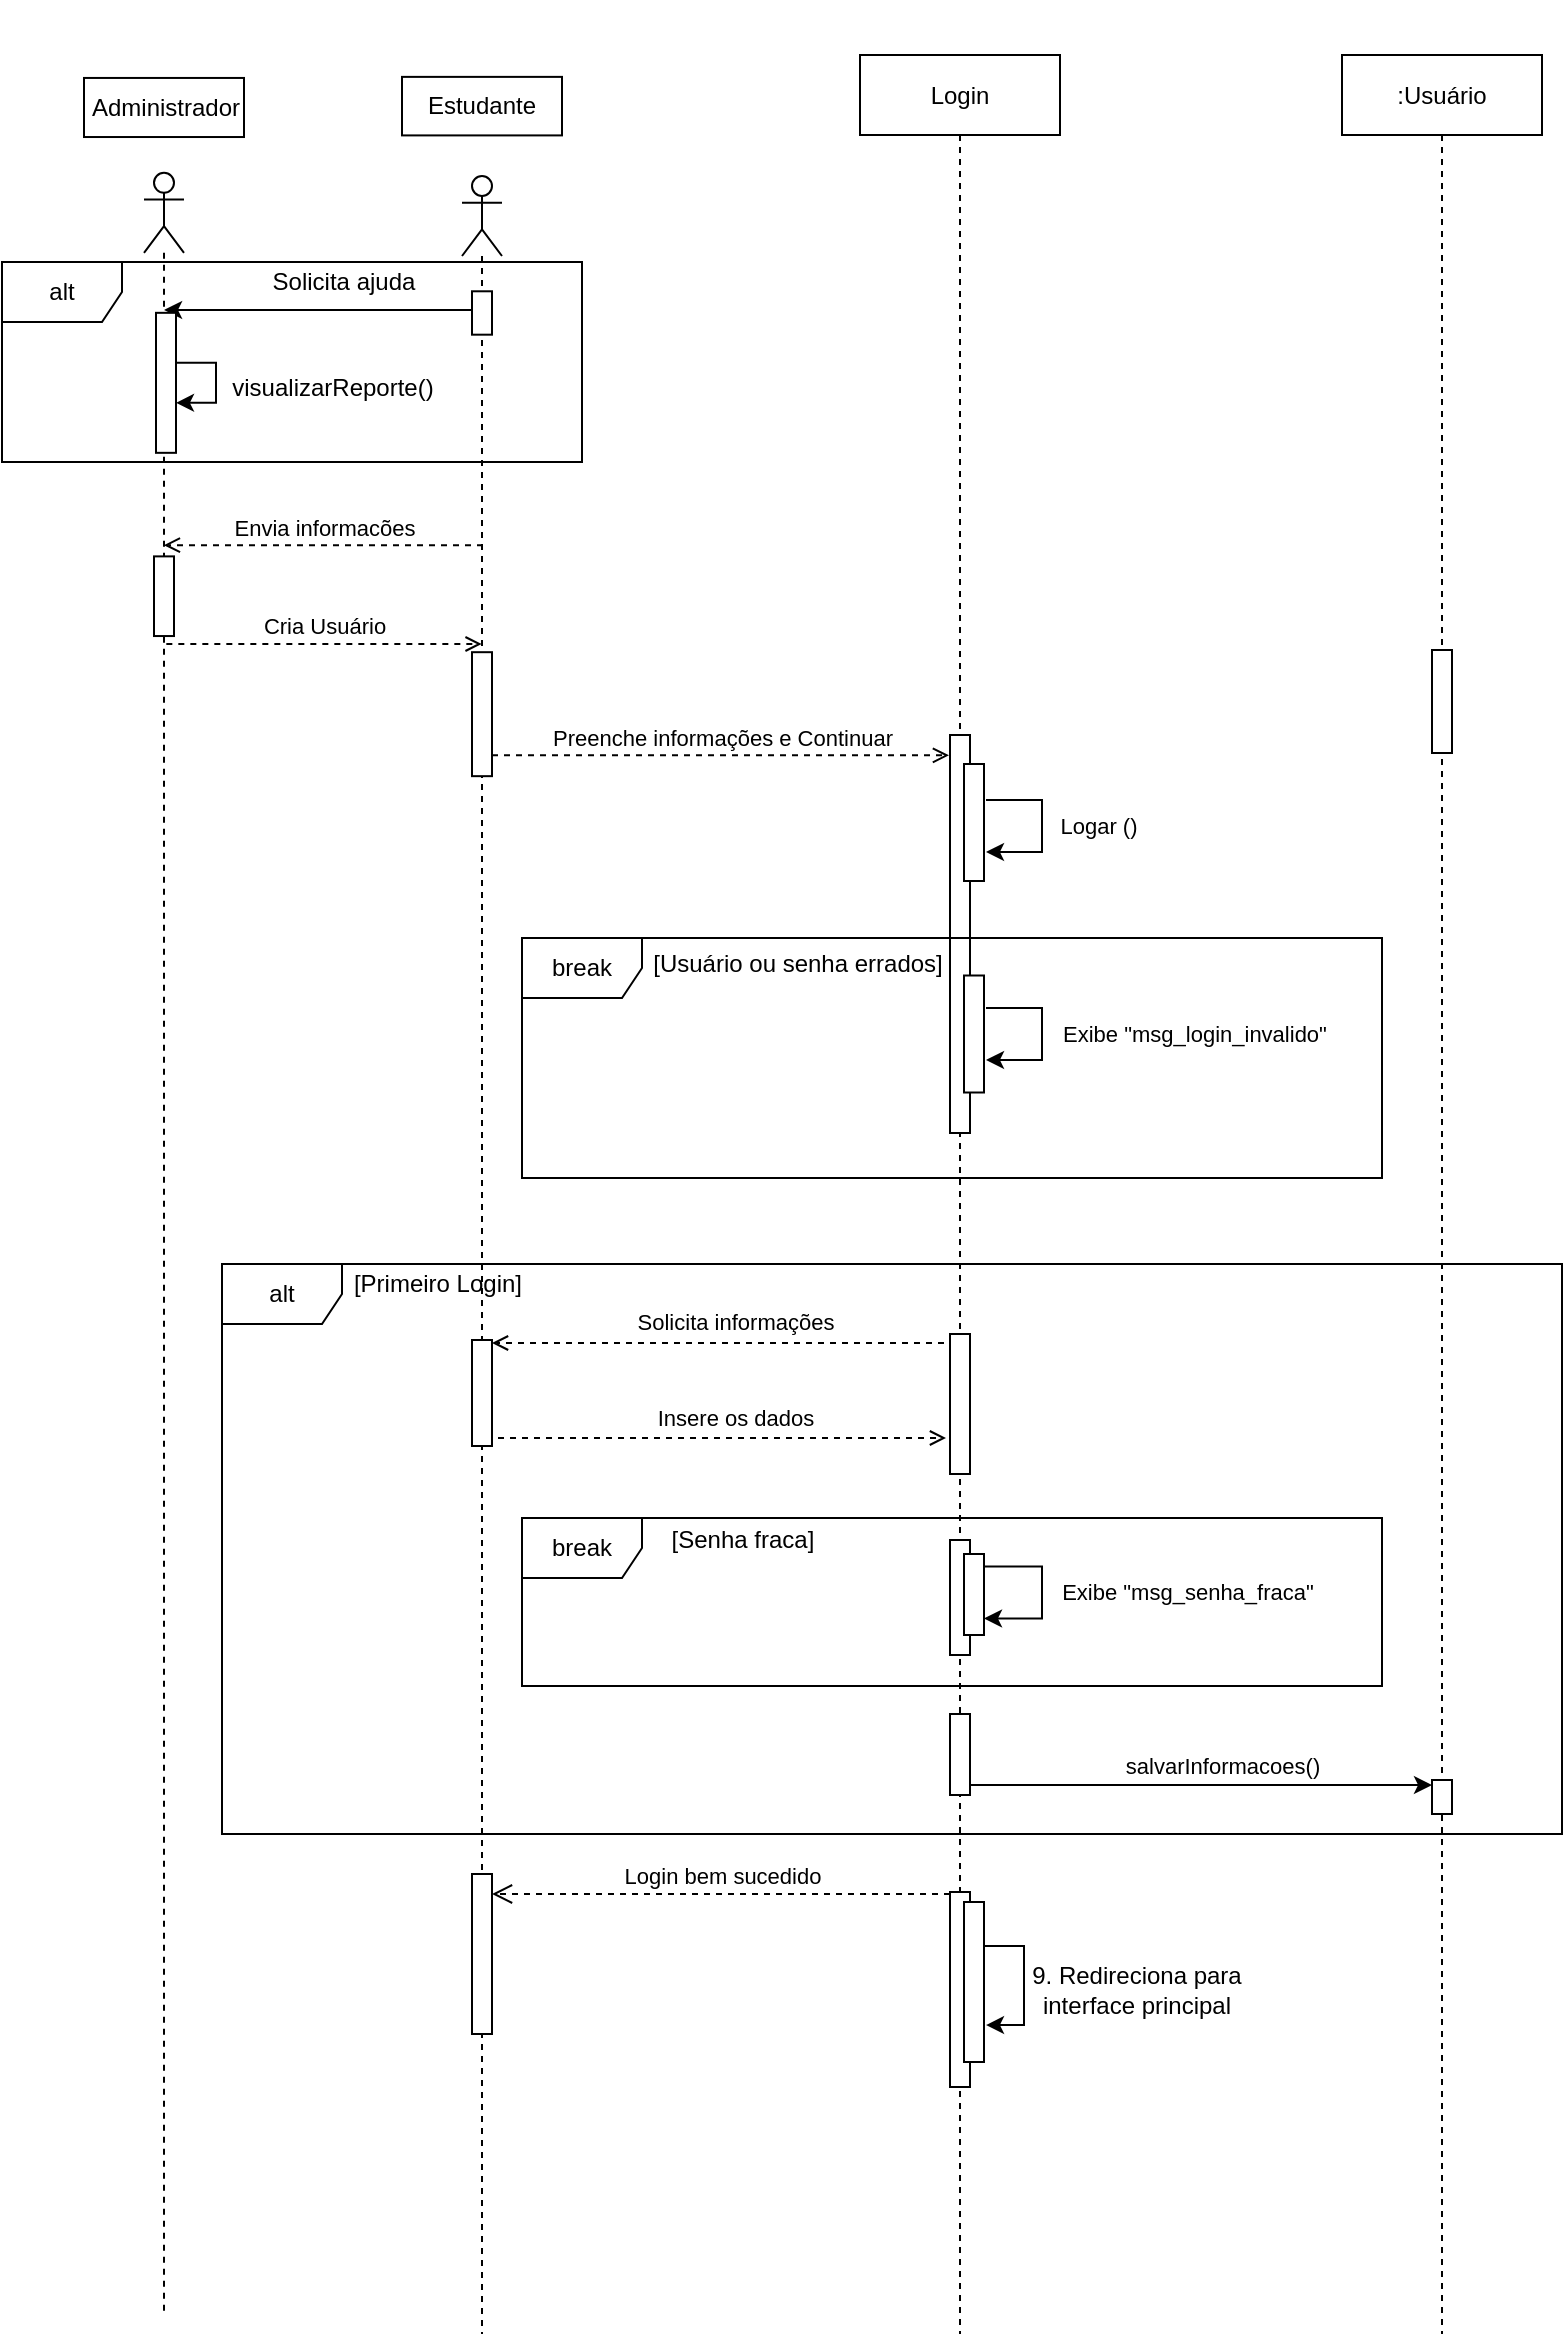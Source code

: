 <mxfile version="27.1.1">
  <diagram name="Page-1" id="2YBvvXClWsGukQMizWep">
    <mxGraphModel dx="564" dy="311" grid="1" gridSize="10" guides="1" tooltips="1" connect="1" arrows="1" fold="1" page="1" pageScale="1" pageWidth="850" pageHeight="1100" math="0" shadow="0">
      <root>
        <mxCell id="0" />
        <mxCell id="1" parent="0" />
        <mxCell id="6BkVtb6d-tIbxzMtLwiw-21" value=":Usuário" style="shape=umlLifeline;perimeter=lifelinePerimeter;whiteSpace=wrap;html=1;container=1;dropTarget=0;collapsible=0;recursiveResize=0;outlineConnect=0;portConstraint=eastwest;newEdgeStyle={&quot;curved&quot;:0,&quot;rounded&quot;:0};" parent="1" vertex="1">
          <mxGeometry x="690" y="60.5" width="100" height="1139.5" as="geometry" />
        </mxCell>
        <mxCell id="qodFiUyS9P58C6VZK8tV-1" value="" style="html=1;points=[[0,0,0,0,5],[0,1,0,0,-5],[1,0,0,0,5],[1,1,0,0,-5]];perimeter=orthogonalPerimeter;outlineConnect=0;targetShapes=umlLifeline;portConstraint=eastwest;newEdgeStyle={&quot;curved&quot;:0,&quot;rounded&quot;:0};" vertex="1" parent="6BkVtb6d-tIbxzMtLwiw-21">
          <mxGeometry x="45" y="297.5" width="10" height="51.5" as="geometry" />
        </mxCell>
        <mxCell id="6BkVtb6d-tIbxzMtLwiw-28" value="Login" style="shape=umlLifeline;perimeter=lifelinePerimeter;whiteSpace=wrap;html=1;container=1;dropTarget=0;collapsible=0;recursiveResize=0;outlineConnect=0;portConstraint=eastwest;newEdgeStyle={&quot;curved&quot;:0,&quot;rounded&quot;:0};" parent="1" vertex="1">
          <mxGeometry x="449" y="60.5" width="100" height="1139.5" as="geometry" />
        </mxCell>
        <mxCell id="6BkVtb6d-tIbxzMtLwiw-29" value="" style="html=1;points=[[0,0,0,0,5],[0,1,0,0,-5],[1,0,0,0,5],[1,1,0,0,-5]];perimeter=orthogonalPerimeter;outlineConnect=0;targetShapes=umlLifeline;portConstraint=eastwest;newEdgeStyle={&quot;curved&quot;:0,&quot;rounded&quot;:0};" parent="6BkVtb6d-tIbxzMtLwiw-28" vertex="1">
          <mxGeometry x="45" y="340" width="10" height="199" as="geometry" />
        </mxCell>
        <mxCell id="6BkVtb6d-tIbxzMtLwiw-65" value="" style="html=1;points=[[0,0,0,0,5],[0,1,0,0,-5],[1,0,0,0,5],[1,1,0,0,-5]];perimeter=orthogonalPerimeter;outlineConnect=0;targetShapes=umlLifeline;portConstraint=eastwest;newEdgeStyle={&quot;curved&quot;:0,&quot;rounded&quot;:0};" parent="6BkVtb6d-tIbxzMtLwiw-28" vertex="1">
          <mxGeometry x="45" y="918.5" width="10" height="97.5" as="geometry" />
        </mxCell>
        <mxCell id="6BkVtb6d-tIbxzMtLwiw-66" value="" style="html=1;points=[[0,0,0,0,5],[0,1,0,0,-5],[1,0,0,0,5],[1,1,0,0,-5]];perimeter=orthogonalPerimeter;outlineConnect=0;targetShapes=umlLifeline;portConstraint=eastwest;newEdgeStyle={&quot;curved&quot;:0,&quot;rounded&quot;:0};" parent="6BkVtb6d-tIbxzMtLwiw-28" vertex="1">
          <mxGeometry x="52" y="923.5" width="10" height="80" as="geometry" />
        </mxCell>
        <mxCell id="6BkVtb6d-tIbxzMtLwiw-33" style="edgeStyle=orthogonalEdgeStyle;rounded=0;orthogonalLoop=1;jettySize=auto;html=1;curved=0;" parent="6BkVtb6d-tIbxzMtLwiw-28" edge="1">
          <mxGeometry relative="1" as="geometry">
            <Array as="points">
              <mxPoint x="91" y="373" />
              <mxPoint x="91" y="399" />
            </Array>
            <mxPoint x="63" y="372.503" as="sourcePoint" />
            <mxPoint x="63" y="398.503" as="targetPoint" />
          </mxGeometry>
        </mxCell>
        <mxCell id="6BkVtb6d-tIbxzMtLwiw-82" value="" style="html=1;points=[[0,0,0,0,5],[0,1,0,0,-5],[1,0,0,0,5],[1,1,0,0,-5]];perimeter=orthogonalPerimeter;outlineConnect=0;targetShapes=umlLifeline;portConstraint=eastwest;newEdgeStyle={&quot;curved&quot;:0,&quot;rounded&quot;:0};" parent="6BkVtb6d-tIbxzMtLwiw-28" vertex="1">
          <mxGeometry x="45" y="742.5" width="10" height="57.5" as="geometry" />
        </mxCell>
        <mxCell id="qodFiUyS9P58C6VZK8tV-10" value="" style="html=1;points=[[0,0,0,0,5],[0,1,0,0,-5],[1,0,0,0,5],[1,1,0,0,-5]];perimeter=orthogonalPerimeter;outlineConnect=0;targetShapes=umlLifeline;portConstraint=eastwest;newEdgeStyle={&quot;curved&quot;:0,&quot;rounded&quot;:0};" vertex="1" parent="6BkVtb6d-tIbxzMtLwiw-28">
          <mxGeometry x="45" y="829.5" width="10" height="40.5" as="geometry" />
        </mxCell>
        <mxCell id="qodFiUyS9P58C6VZK8tV-13" value="" style="html=1;points=[[0,0,0,0,5],[0,1,0,0,-5],[1,0,0,0,5],[1,1,0,0,-5]];perimeter=orthogonalPerimeter;outlineConnect=0;targetShapes=umlLifeline;portConstraint=eastwest;newEdgeStyle={&quot;curved&quot;:0,&quot;rounded&quot;:0};" vertex="1" parent="6BkVtb6d-tIbxzMtLwiw-28">
          <mxGeometry x="52" y="354.5" width="10" height="58.5" as="geometry" />
        </mxCell>
        <mxCell id="qodFiUyS9P58C6VZK8tV-15" style="edgeStyle=orthogonalEdgeStyle;rounded=0;orthogonalLoop=1;jettySize=auto;html=1;curved=0;" edge="1" parent="6BkVtb6d-tIbxzMtLwiw-28">
          <mxGeometry relative="1" as="geometry">
            <Array as="points">
              <mxPoint x="91" y="756" />
              <mxPoint x="91" y="782" />
            </Array>
            <mxPoint x="62" y="755.72" as="sourcePoint" />
            <mxPoint x="62" y="781.72" as="targetPoint" />
          </mxGeometry>
        </mxCell>
        <mxCell id="qodFiUyS9P58C6VZK8tV-16" value="" style="html=1;points=[[0,0,0,0,5],[0,1,0,0,-5],[1,0,0,0,5],[1,1,0,0,-5]];perimeter=orthogonalPerimeter;outlineConnect=0;targetShapes=umlLifeline;portConstraint=eastwest;newEdgeStyle={&quot;curved&quot;:0,&quot;rounded&quot;:0};" vertex="1" parent="6BkVtb6d-tIbxzMtLwiw-28">
          <mxGeometry x="52" y="749.5" width="10" height="40.5" as="geometry" />
        </mxCell>
        <mxCell id="6BkVtb6d-tIbxzMtLwiw-32" value="&lt;span style=&quot;font-size: 11px; text-wrap-mode: nowrap; background-color: rgb(255, 255, 255);&quot;&gt;Logar ()&lt;/span&gt;" style="text;html=1;align=center;verticalAlign=middle;whiteSpace=wrap;rounded=0;" parent="1" vertex="1">
          <mxGeometry x="536" y="431" width="65" height="30" as="geometry" />
        </mxCell>
        <mxCell id="6BkVtb6d-tIbxzMtLwiw-38" value="&lt;span style=&quot;font-size: 11px; text-wrap-mode: nowrap; background-color: rgb(255, 255, 255);&quot;&gt;Solicita informações&lt;/span&gt;" style="text;html=1;align=center;verticalAlign=middle;whiteSpace=wrap;rounded=0;" parent="1" vertex="1">
          <mxGeometry x="332" y="684" width="110" height="20" as="geometry" />
        </mxCell>
        <mxCell id="6BkVtb6d-tIbxzMtLwiw-40" value="break" style="shape=umlFrame;whiteSpace=wrap;html=1;pointerEvents=0;" parent="1" vertex="1">
          <mxGeometry x="280" y="502" width="430" height="120" as="geometry" />
        </mxCell>
        <mxCell id="6BkVtb6d-tIbxzMtLwiw-47" value="&lt;span style=&quot;font-size: 11px; text-wrap-mode: nowrap; background-color: rgb(255, 255, 255);&quot;&gt;Exibe &quot;msg_login_invalido&quot;&lt;/span&gt;&lt;span style=&quot;color: rgba(0, 0, 0, 0); font-family: monospace; font-size: 0px; text-align: start; text-wrap-mode: nowrap;&quot;&gt;%3CmxGraphModel%3E%3Croot%3E%3CmxCell%20id%3D%220%22%2F%3E%3CmxCell%20id%3D%221%22%20parent%3D%220%22%2F%3E%3CmxCell%20id%3D%222%22%20value%3D%22%26lt%3Bspan%20style%3D%26quot%3Bfont-size%3A%2011px%3B%20text-wrap-mode%3A%20nowrap%3B%20background-color%3A%20rgb(255%2C%20255%2C%20255)%3B%26quot%3B%26gt%3B5.%20Login%20(email%3BString%2C%20senha%3AString)%26lt%3B%2Fspan%26gt%3B%22%20style%3D%22text%3Bhtml%3D1%3Balign%3Dcenter%3BverticalAlign%3Dmiddle%3BwhiteSpace%3Dwrap%3Brounded%3D0%3B%22%20vertex%3D%221%22%20parent%3D%221%22%3E%3CmxGeometry%20x%3D%22510%22%20y%3D%22310%22%20width%3D%22176%22%20height%3D%2230%22%20as%3D%22geometry%22%2F%3E%3C%2FmxCell%3E%3C%2Froot%3E%3C%2FmxGraphModel%3E&lt;/span&gt;" style="text;html=1;align=center;verticalAlign=middle;whiteSpace=wrap;rounded=0;" parent="1" vertex="1">
          <mxGeometry x="546" y="535" width="141" height="30" as="geometry" />
        </mxCell>
        <mxCell id="6BkVtb6d-tIbxzMtLwiw-48" value="[Usuário ou senha errados]" style="text;html=1;align=center;verticalAlign=middle;whiteSpace=wrap;rounded=0;" parent="1" vertex="1">
          <mxGeometry x="338" y="500" width="160" height="30" as="geometry" />
        </mxCell>
        <mxCell id="6BkVtb6d-tIbxzMtLwiw-49" value="alt" style="shape=umlFrame;whiteSpace=wrap;html=1;pointerEvents=0;" parent="1" vertex="1">
          <mxGeometry x="130" y="665" width="670" height="285" as="geometry" />
        </mxCell>
        <mxCell id="6BkVtb6d-tIbxzMtLwiw-50" value="[Primeiro Login]" style="text;html=1;align=center;verticalAlign=middle;whiteSpace=wrap;rounded=0;" parent="1" vertex="1">
          <mxGeometry x="158" y="660" width="160" height="30" as="geometry" />
        </mxCell>
        <mxCell id="6BkVtb6d-tIbxzMtLwiw-51" value="" style="endArrow=open;html=1;rounded=0;dashed=1;endFill=0;" parent="1" edge="1">
          <mxGeometry width="50" height="50" relative="1" as="geometry">
            <mxPoint x="497" y="704.5" as="sourcePoint" />
            <mxPoint x="265" y="704.5" as="targetPoint" />
          </mxGeometry>
        </mxCell>
        <mxCell id="6BkVtb6d-tIbxzMtLwiw-52" value="" style="endArrow=open;html=1;rounded=0;dashed=1;endFill=0;" parent="1" edge="1">
          <mxGeometry width="50" height="50" relative="1" as="geometry">
            <mxPoint x="268.0" y="752" as="sourcePoint" />
            <mxPoint x="492" y="752" as="targetPoint" />
            <Array as="points">
              <mxPoint x="371" y="752" />
            </Array>
          </mxGeometry>
        </mxCell>
        <mxCell id="6BkVtb6d-tIbxzMtLwiw-53" value="&lt;span style=&quot;font-size: 11px; text-wrap-mode: nowrap; background-color: rgb(255, 255, 255);&quot;&gt;Insere os dados&lt;/span&gt;" style="text;html=1;align=center;verticalAlign=middle;whiteSpace=wrap;rounded=0;" parent="1" vertex="1">
          <mxGeometry x="332" y="732" width="110" height="20" as="geometry" />
        </mxCell>
        <mxCell id="6BkVtb6d-tIbxzMtLwiw-60" value="break" style="shape=umlFrame;whiteSpace=wrap;html=1;pointerEvents=0;" parent="1" vertex="1">
          <mxGeometry x="280" y="792" width="430" height="84" as="geometry" />
        </mxCell>
        <mxCell id="6BkVtb6d-tIbxzMtLwiw-62" value="&lt;span style=&quot;font-size: 11px; text-wrap-mode: nowrap; background-color: rgb(255, 255, 255);&quot;&gt;Exibe &quot;msg_senha_fraca&quot;&lt;/span&gt;&lt;span style=&quot;color: rgba(0, 0, 0, 0); font-family: monospace; font-size: 0px; text-align: start; text-wrap-mode: nowrap;&quot;&gt;%3CmxGraphModel%3E%3Croot%3E%3CmxCell%20id%3D%220%22%2F%3E%3CmxCell%20id%3D%221%22%20parent%3D%220%22%2F%3E%3CmxCell%20id%3D%222%22%20value%3D%22%26lt%3Bspan%20style%3D%26quot%3Bfont-size%3A%2011px%3B%20text-wrap-mode%3A%20nowrap%3B%20background-color%3A%20rgb(255%2C%20255%2C%20255)%3B%26quot%3B%26gt%3B5.%20Login%20(email%3BString%2C%20senha%3AString)%26lt%3B%2Fspan%26gt%3B%22%20style%3D%22text%3Bhtml%3D1%3Balign%3Dcenter%3BverticalAlign%3Dmiddle%3BwhiteSpace%3Dwrap%3Brounded%3D0%3B%22%20vertex%3D%221%22%20parent%3D%221%22%3E%3CmxGeometry%20x%3D%22510%22%20y%3D%22310%22%20width%3D%22176%22%20height%3D%2230%22%20as%3D%22geometry%22%2F%3E%3C%2FmxCell%3E%3C%2Froot%3E%3C%2FmxGraphModel%3E&lt;/span&gt;" style="text;html=1;align=center;verticalAlign=middle;whiteSpace=wrap;rounded=0;" parent="1" vertex="1">
          <mxGeometry x="540" y="814" width="146" height="30" as="geometry" />
        </mxCell>
        <mxCell id="6BkVtb6d-tIbxzMtLwiw-63" value="[Senha fraca]" style="text;html=1;align=center;verticalAlign=middle;whiteSpace=wrap;rounded=0;" parent="1" vertex="1">
          <mxGeometry x="348" y="788" width="85" height="30" as="geometry" />
        </mxCell>
        <mxCell id="6BkVtb6d-tIbxzMtLwiw-64" value="Login bem sucedido" style="html=1;verticalAlign=bottom;endArrow=open;dashed=1;endSize=8;curved=0;rounded=0;" parent="1" edge="1" target="qodFiUyS9P58C6VZK8tV-12">
          <mxGeometry relative="1" as="geometry">
            <mxPoint x="494" y="980" as="sourcePoint" />
            <mxPoint x="305.0" y="980" as="targetPoint" />
          </mxGeometry>
        </mxCell>
        <mxCell id="6BkVtb6d-tIbxzMtLwiw-68" value="9. Redireciona para interface principal" style="text;html=1;align=center;verticalAlign=middle;whiteSpace=wrap;rounded=0;" parent="1" vertex="1">
          <mxGeometry x="533" y="1005.02" width="109" height="44.98" as="geometry" />
        </mxCell>
        <mxCell id="6BkVtb6d-tIbxzMtLwiw-69" style="edgeStyle=orthogonalEdgeStyle;rounded=0;orthogonalLoop=1;jettySize=auto;html=1;curved=0;" parent="1" edge="1">
          <mxGeometry relative="1" as="geometry">
            <mxPoint x="511" y="1006" as="sourcePoint" />
            <mxPoint x="512" y="1045.52" as="targetPoint" />
            <Array as="points">
              <mxPoint x="531" y="1006.52" />
              <mxPoint x="531" y="1045.52" />
            </Array>
          </mxGeometry>
        </mxCell>
        <mxCell id="6BkVtb6d-tIbxzMtLwiw-72" value="alt" style="shape=umlFrame;whiteSpace=wrap;html=1;pointerEvents=0;" parent="1" vertex="1">
          <mxGeometry x="20" y="164" width="290" height="100" as="geometry" />
        </mxCell>
        <mxCell id="6BkVtb6d-tIbxzMtLwiw-75" value="" style="endArrow=classic;html=1;rounded=0;exitX=0;exitY=1;exitDx=0;exitDy=-5;exitPerimeter=0;" parent="1" edge="1">
          <mxGeometry width="50" height="50" relative="1" as="geometry">
            <mxPoint x="255" y="188" as="sourcePoint" />
            <mxPoint x="101.035" y="188" as="targetPoint" />
          </mxGeometry>
        </mxCell>
        <mxCell id="qodFiUyS9P58C6VZK8tV-2" style="edgeStyle=orthogonalEdgeStyle;rounded=0;orthogonalLoop=1;jettySize=auto;html=1;curved=0;" edge="1" parent="1">
          <mxGeometry relative="1" as="geometry">
            <Array as="points">
              <mxPoint x="540" y="537" />
              <mxPoint x="540" y="563" />
            </Array>
            <mxPoint x="512" y="537" as="sourcePoint" />
            <mxPoint x="512" y="563.0" as="targetPoint" />
          </mxGeometry>
        </mxCell>
        <mxCell id="qodFiUyS9P58C6VZK8tV-6" style="edgeStyle=orthogonalEdgeStyle;rounded=0;orthogonalLoop=1;jettySize=auto;html=1;curved=0;exitX=1;exitY=1;exitDx=0;exitDy=-5;exitPerimeter=0;" edge="1" parent="1" source="qodFiUyS9P58C6VZK8tV-10" target="qodFiUyS9P58C6VZK8tV-7">
          <mxGeometry relative="1" as="geometry">
            <Array as="points">
              <mxPoint x="680" y="926" />
              <mxPoint x="680" y="926" />
            </Array>
          </mxGeometry>
        </mxCell>
        <mxCell id="qodFiUyS9P58C6VZK8tV-8" value="salvarInformacoes()" style="edgeLabel;html=1;align=center;verticalAlign=middle;resizable=0;points=[];" vertex="1" connectable="0" parent="qodFiUyS9P58C6VZK8tV-6">
          <mxGeometry x="0.087" relative="1" as="geometry">
            <mxPoint y="-10" as="offset" />
          </mxGeometry>
        </mxCell>
        <mxCell id="qodFiUyS9P58C6VZK8tV-5" value="" style="html=1;points=[[0,0,0,0,5],[0,1,0,0,-5],[1,0,0,0,5],[1,1,0,0,-5]];perimeter=orthogonalPerimeter;outlineConnect=0;targetShapes=umlLifeline;portConstraint=eastwest;newEdgeStyle={&quot;curved&quot;:0,&quot;rounded&quot;:0};" vertex="1" parent="1">
          <mxGeometry x="494" y="700" width="10" height="70" as="geometry" />
        </mxCell>
        <mxCell id="qodFiUyS9P58C6VZK8tV-7" value="" style="html=1;points=[[0,0,0,0,5],[0,1,0,0,-5],[1,0,0,0,5],[1,1,0,0,-5]];perimeter=orthogonalPerimeter;outlineConnect=0;targetShapes=umlLifeline;portConstraint=eastwest;newEdgeStyle={&quot;curved&quot;:0,&quot;rounded&quot;:0};" vertex="1" parent="1">
          <mxGeometry x="735" y="923" width="10" height="17" as="geometry" />
        </mxCell>
        <mxCell id="6BkVtb6d-tIbxzMtLwiw-17" value="" style="rounded=0;whiteSpace=wrap;html=1;" parent="1" vertex="1">
          <mxGeometry x="61" y="71.973" width="80" height="29.54" as="geometry" />
        </mxCell>
        <mxCell id="NsajczHUsV50mXrBi48d-18" value="" style="shape=umlLifeline;perimeter=lifelinePerimeter;whiteSpace=wrap;html=1;container=1;dropTarget=0;collapsible=0;recursiveResize=0;outlineConnect=0;portConstraint=eastwest;newEdgeStyle={&quot;curved&quot;:0,&quot;rounded&quot;:0};participant=umlActor;" parent="1" vertex="1">
          <mxGeometry x="91" y="119.416" width="20" height="1069.982" as="geometry" />
        </mxCell>
        <mxCell id="6BkVtb6d-tIbxzMtLwiw-78" value="" style="html=1;points=[[0,0,0,0,5],[0,1,0,0,-5],[1,0,0,0,5],[1,1,0,0,-5]];perimeter=orthogonalPerimeter;outlineConnect=0;targetShapes=umlLifeline;portConstraint=eastwest;newEdgeStyle={&quot;curved&quot;:0,&quot;rounded&quot;:0};" parent="NsajczHUsV50mXrBi48d-18" vertex="1">
          <mxGeometry x="6" y="70" width="10" height="70" as="geometry" />
        </mxCell>
        <mxCell id="6BkVtb6d-tIbxzMtLwiw-79" style="edgeStyle=orthogonalEdgeStyle;rounded=0;orthogonalLoop=1;jettySize=auto;html=1;curved=0;" parent="NsajczHUsV50mXrBi48d-18" source="6BkVtb6d-tIbxzMtLwiw-78" target="6BkVtb6d-tIbxzMtLwiw-78" edge="1">
          <mxGeometry relative="1" as="geometry" />
        </mxCell>
        <mxCell id="NsajczHUsV50mXrBi48d-20" value="Administrador" style="text;html=1;align=center;verticalAlign=middle;whiteSpace=wrap;rounded=0;" parent="1" vertex="1">
          <mxGeometry x="62" y="33.243" width="80" height="106.998" as="geometry" />
        </mxCell>
        <mxCell id="NsajczHUsV50mXrBi48d-26" value="" style="html=1;points=[[0,0,0,0,5],[0,1,0,0,-5],[1,0,0,0,5],[1,1,0,0,-5]];perimeter=orthogonalPerimeter;outlineConnect=0;targetShapes=umlLifeline;portConstraint=eastwest;newEdgeStyle={&quot;curved&quot;:0,&quot;rounded&quot;:0};" parent="1" vertex="1">
          <mxGeometry x="96" y="311.19" width="10" height="39.83" as="geometry" />
        </mxCell>
        <mxCell id="6BkVtb6d-tIbxzMtLwiw-77" value="Solicita ajuda" style="text;html=1;align=center;verticalAlign=middle;whiteSpace=wrap;rounded=0;" parent="1" vertex="1">
          <mxGeometry x="145.5" y="157.499" width="90" height="33.406" as="geometry" />
        </mxCell>
        <mxCell id="6BkVtb6d-tIbxzMtLwiw-80" value="visualizarReporte()" style="text;html=1;align=center;verticalAlign=middle;whiteSpace=wrap;rounded=0;" parent="1" vertex="1">
          <mxGeometry x="126" y="210.586" width="119" height="33.406" as="geometry" />
        </mxCell>
        <mxCell id="6BkVtb6d-tIbxzMtLwiw-1" value="Cria Usuário" style="html=1;verticalAlign=bottom;endArrow=open;curved=0;rounded=0;dashed=1;endFill=0;" parent="1" edge="1">
          <mxGeometry x="0.001" relative="1" as="geometry">
            <mxPoint x="102.163" y="355" as="sourcePoint" />
            <mxPoint x="259.83" y="355" as="targetPoint" />
            <mxPoint as="offset" />
          </mxGeometry>
        </mxCell>
        <mxCell id="s_rgGlajOxWAFrACk7eH-6" value="" style="shape=umlLifeline;perimeter=lifelinePerimeter;whiteSpace=wrap;html=1;container=1;dropTarget=0;collapsible=0;recursiveResize=0;outlineConnect=0;portConstraint=eastwest;newEdgeStyle={&quot;curved&quot;:0,&quot;rounded&quot;:0};participant=umlActor;" parent="1" vertex="1">
          <mxGeometry x="250" y="120.999" width="20" height="1079.001" as="geometry" />
        </mxCell>
        <mxCell id="qodFiUyS9P58C6VZK8tV-11" value="" style="html=1;points=[[0,0,0,0,5],[0,1,0,0,-5],[1,0,0,0,5],[1,1,0,0,-5]];perimeter=orthogonalPerimeter;outlineConnect=0;targetShapes=umlLifeline;portConstraint=eastwest;newEdgeStyle={&quot;curved&quot;:0,&quot;rounded&quot;:0};" vertex="1" parent="s_rgGlajOxWAFrACk7eH-6">
          <mxGeometry x="5" y="582" width="10" height="53" as="geometry" />
        </mxCell>
        <mxCell id="qodFiUyS9P58C6VZK8tV-12" value="" style="html=1;points=[[0,0,0,0,5],[0,1,0,0,-5],[1,0,0,0,5],[1,1,0,0,-5]];perimeter=orthogonalPerimeter;outlineConnect=0;targetShapes=umlLifeline;portConstraint=eastwest;newEdgeStyle={&quot;curved&quot;:0,&quot;rounded&quot;:0};" vertex="1" parent="s_rgGlajOxWAFrACk7eH-6">
          <mxGeometry x="5" y="849.001" width="10" height="80" as="geometry" />
        </mxCell>
        <mxCell id="6BkVtb6d-tIbxzMtLwiw-3" value="Preenche informações e Continuar" style="html=1;verticalAlign=bottom;endArrow=open;curved=0;rounded=0;dashed=1;endFill=0;" parent="1" edge="1">
          <mxGeometry relative="1" as="geometry">
            <mxPoint x="265" y="410.675" as="sourcePoint" />
            <mxPoint x="493.5" y="410.675" as="targetPoint" />
          </mxGeometry>
        </mxCell>
        <mxCell id="NsajczHUsV50mXrBi48d-27" value="&lt;div&gt;&lt;br&gt;&lt;/div&gt;Envia informacões" style="html=1;verticalAlign=bottom;endArrow=open;curved=0;rounded=0;dashed=1;endFill=0;" parent="1" edge="1">
          <mxGeometry x="0.003" relative="1" as="geometry">
            <mxPoint x="260.5" y="305.602" as="sourcePoint" />
            <mxPoint x="100.929" y="305.602" as="targetPoint" />
            <mxPoint as="offset" />
          </mxGeometry>
        </mxCell>
        <mxCell id="6BkVtb6d-tIbxzMtLwiw-70" value="" style="group" parent="1" vertex="1" connectable="0">
          <mxGeometry x="220" y="49.675" width="80" height="72.796" as="geometry" />
        </mxCell>
        <mxCell id="6BkVtb6d-tIbxzMtLwiw-18" value="" style="rounded=0;whiteSpace=wrap;html=1;" parent="6BkVtb6d-tIbxzMtLwiw-70" vertex="1">
          <mxGeometry y="21.767" width="80" height="29.264" as="geometry" />
        </mxCell>
        <mxCell id="NsajczHUsV50mXrBi48d-22" value="Estudante" style="text;html=1;align=center;verticalAlign=middle;whiteSpace=wrap;rounded=0;" parent="6BkVtb6d-tIbxzMtLwiw-70" vertex="1">
          <mxGeometry width="80" height="72.796" as="geometry" />
        </mxCell>
        <mxCell id="NsajczHUsV50mXrBi48d-24" value="" style="html=1;points=[[0,0,0,0,5],[0,1,0,0,-5],[1,0,0,0,5],[1,1,0,0,-5]];perimeter=orthogonalPerimeter;outlineConnect=0;targetShapes=umlLifeline;portConstraint=eastwest;newEdgeStyle={&quot;curved&quot;:0,&quot;rounded&quot;:0};" parent="1" vertex="1">
          <mxGeometry x="255" y="359.097" width="10" height="61.983" as="geometry" />
        </mxCell>
        <mxCell id="6BkVtb6d-tIbxzMtLwiw-73" value="" style="html=1;points=[[0,0,0,0,5],[0,1,0,0,-5],[1,0,0,0,5],[1,1,0,0,-5]];perimeter=orthogonalPerimeter;outlineConnect=0;targetShapes=umlLifeline;portConstraint=eastwest;newEdgeStyle={&quot;curved&quot;:0,&quot;rounded&quot;:0};" parent="1" vertex="1">
          <mxGeometry x="255" y="178.643" width="10" height="21.694" as="geometry" />
        </mxCell>
        <mxCell id="qodFiUyS9P58C6VZK8tV-14" value="" style="html=1;points=[[0,0,0,0,5],[0,1,0,0,-5],[1,0,0,0,5],[1,1,0,0,-5]];perimeter=orthogonalPerimeter;outlineConnect=0;targetShapes=umlLifeline;portConstraint=eastwest;newEdgeStyle={&quot;curved&quot;:0,&quot;rounded&quot;:0};" vertex="1" parent="1">
          <mxGeometry x="501" y="520.75" width="10" height="58.5" as="geometry" />
        </mxCell>
      </root>
    </mxGraphModel>
  </diagram>
</mxfile>
